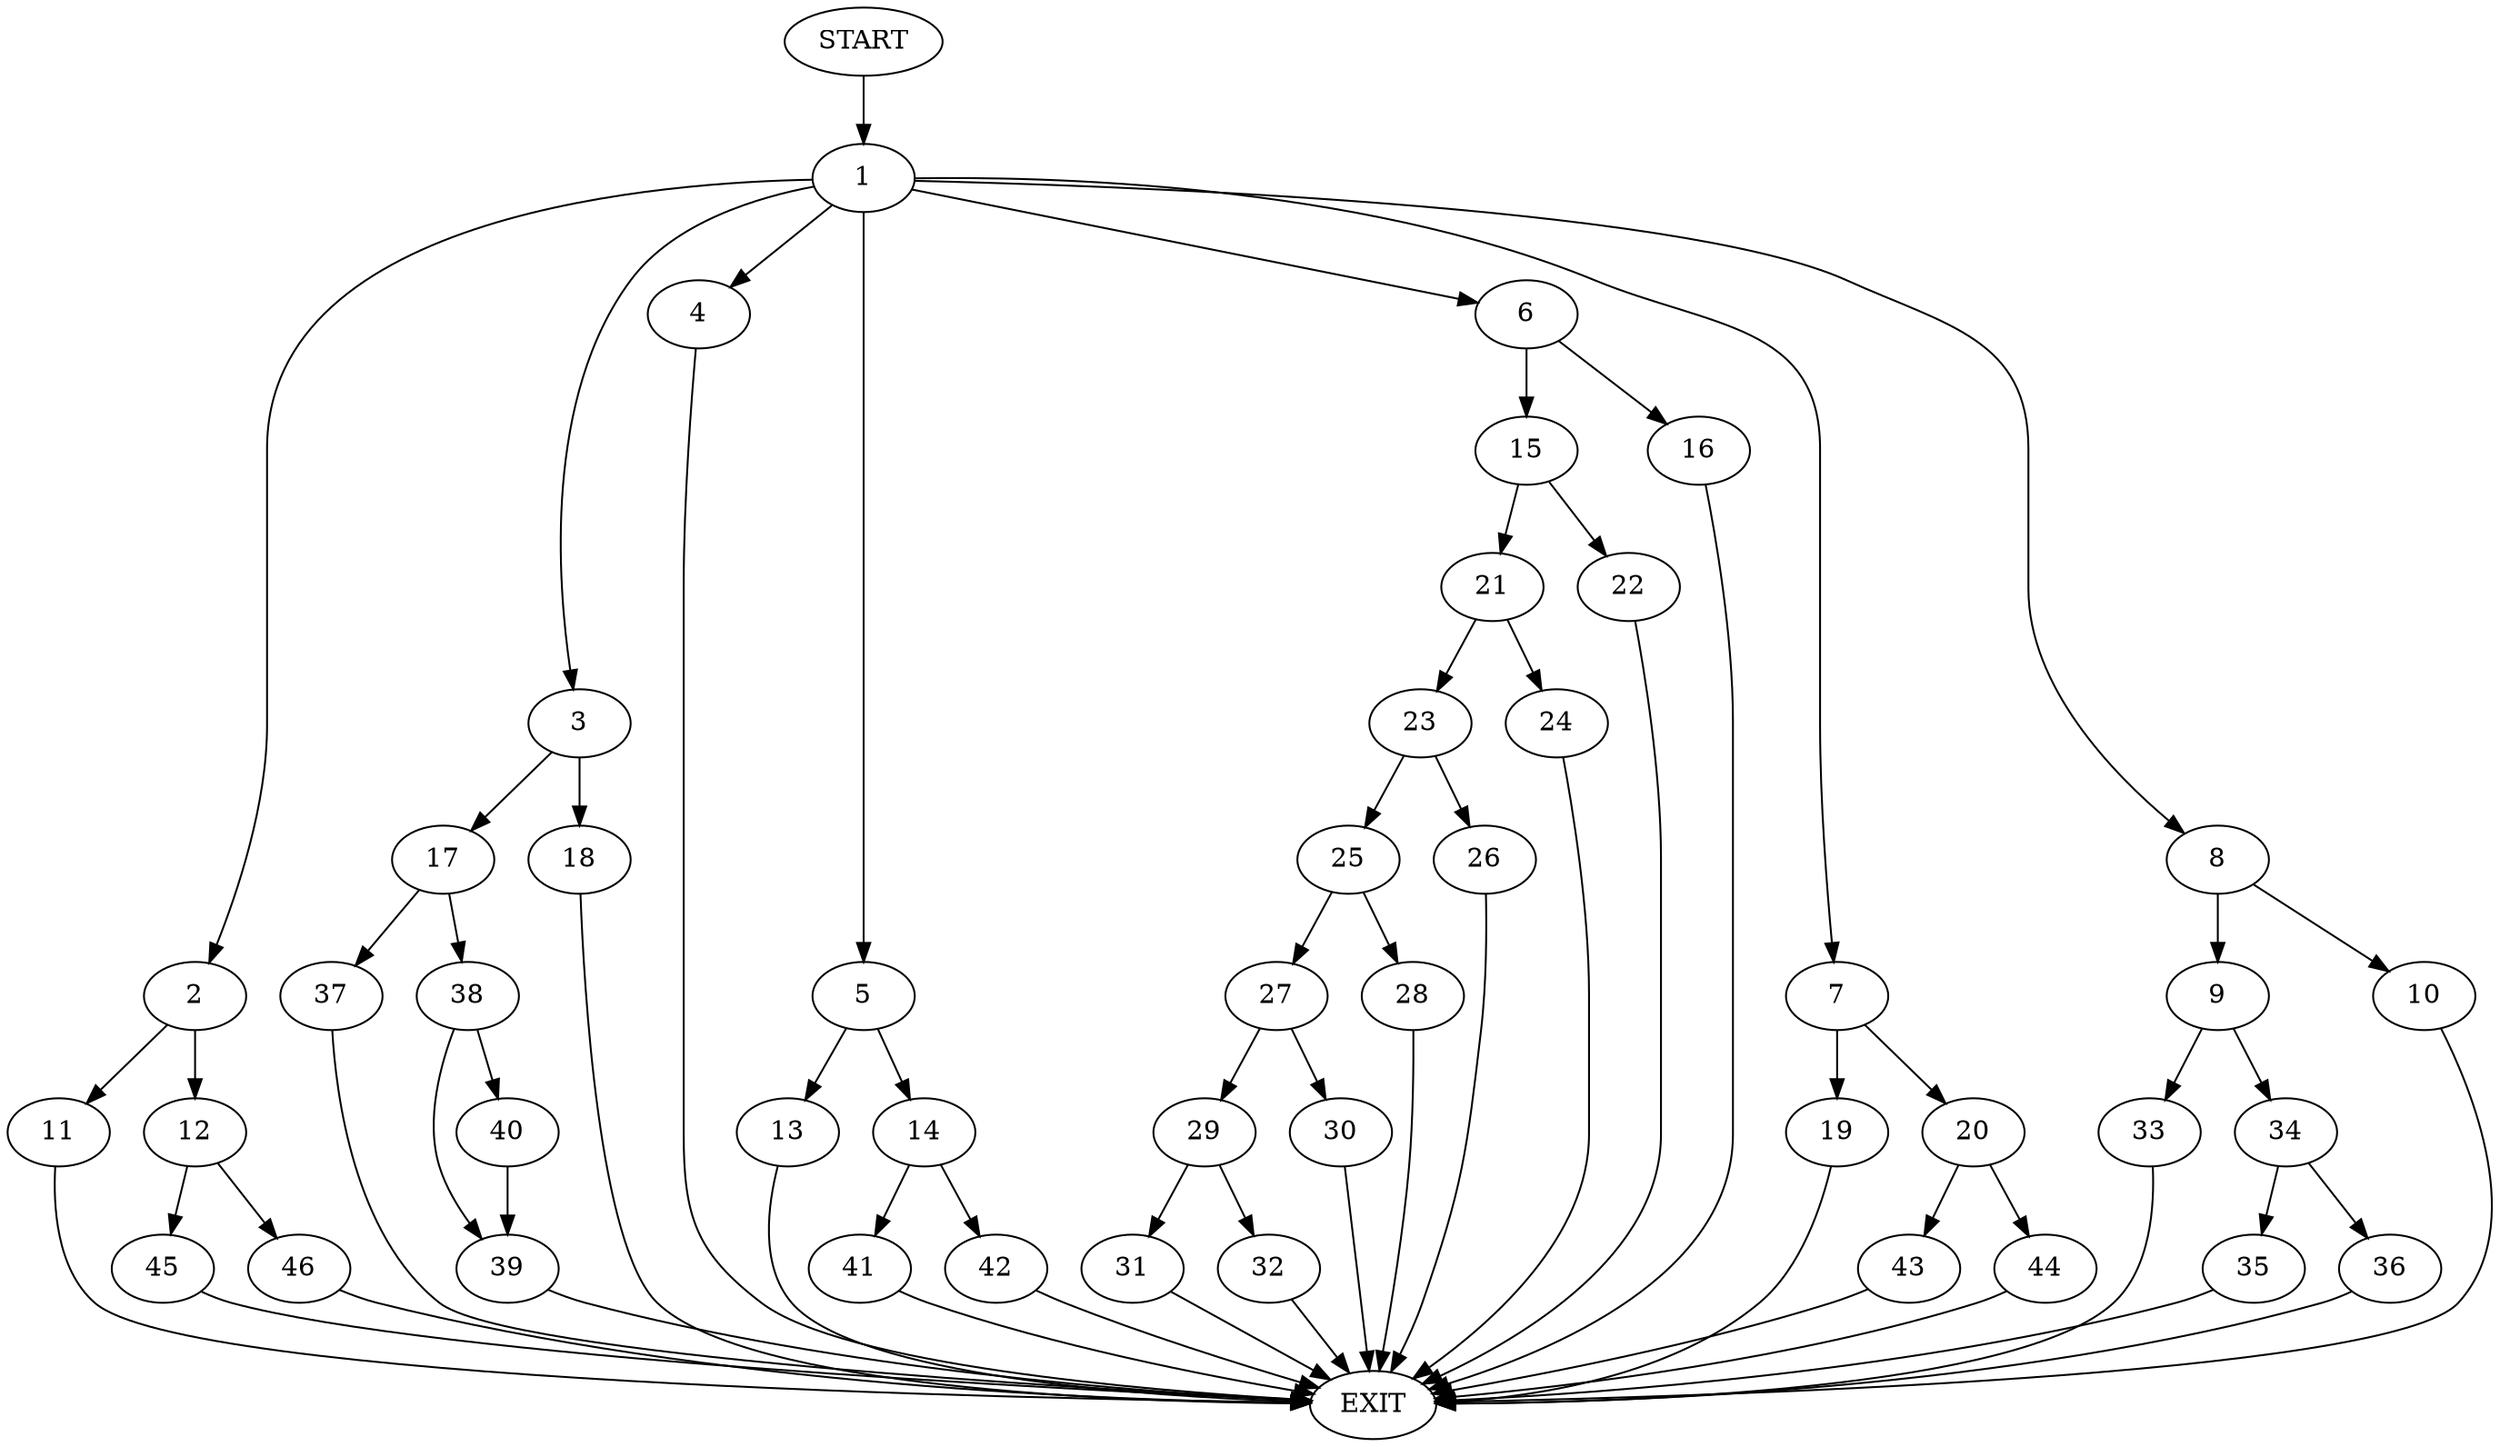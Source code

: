 digraph {
0 [label="START"]
47 [label="EXIT"]
0 -> 1
1 -> 2
1 -> 3
1 -> 4
1 -> 5
1 -> 6
1 -> 7
1 -> 8
8 -> 9
8 -> 10
2 -> 11
2 -> 12
5 -> 13
5 -> 14
6 -> 15
6 -> 16
3 -> 17
3 -> 18
4 -> 47
7 -> 19
7 -> 20
15 -> 21
15 -> 22
16 -> 47
22 -> 47
21 -> 23
21 -> 24
23 -> 25
23 -> 26
24 -> 47
25 -> 27
25 -> 28
26 -> 47
28 -> 47
27 -> 29
27 -> 30
29 -> 31
29 -> 32
30 -> 47
31 -> 47
32 -> 47
10 -> 47
9 -> 33
9 -> 34
33 -> 47
34 -> 35
34 -> 36
36 -> 47
35 -> 47
18 -> 47
17 -> 37
17 -> 38
37 -> 47
38 -> 39
38 -> 40
40 -> 39
39 -> 47
13 -> 47
14 -> 41
14 -> 42
41 -> 47
42 -> 47
19 -> 47
20 -> 43
20 -> 44
43 -> 47
44 -> 47
12 -> 45
12 -> 46
11 -> 47
46 -> 47
45 -> 47
}
